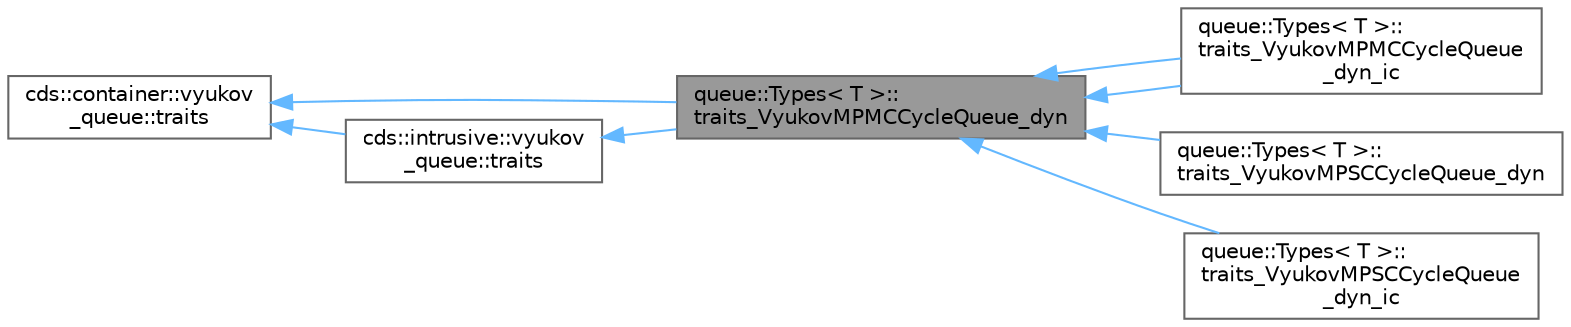 digraph "queue::Types&lt; T &gt;::traits_VyukovMPMCCycleQueue_dyn"
{
 // LATEX_PDF_SIZE
  bgcolor="transparent";
  edge [fontname=Helvetica,fontsize=10,labelfontname=Helvetica,labelfontsize=10];
  node [fontname=Helvetica,fontsize=10,shape=box,height=0.2,width=0.4];
  rankdir="LR";
  Node1 [id="Node000001",label="queue::Types\< T \>::\ltraits_VyukovMPMCCycleQueue_dyn",height=0.2,width=0.4,color="gray40", fillcolor="grey60", style="filled", fontcolor="black",tooltip=" "];
  Node2 -> Node1 [id="edge1_Node000001_Node000002",dir="back",color="steelblue1",style="solid",tooltip=" "];
  Node2 [id="Node000002",label="cds::intrusive::vyukov\l_queue::traits",height=0.2,width=0.4,color="gray40", fillcolor="white", style="filled",URL="$structcds_1_1intrusive_1_1vyukov__queue_1_1traits.html",tooltip="VyukovMPMCCycleQueue traits"];
  Node3 -> Node2 [id="edge2_Node000002_Node000003",dir="back",color="steelblue1",style="solid",tooltip=" "];
  Node3 [id="Node000003",label="cds::container::vyukov\l_queue::traits",height=0.2,width=0.4,color="gray40", fillcolor="white", style="filled",URL="$structcds_1_1container_1_1vyukov__queue_1_1traits.html",tooltip="VyukovMPMCCycleQueue default traits"];
  Node3 -> Node1 [id="edge3_Node000001_Node000003",dir="back",color="steelblue1",style="solid",tooltip=" "];
  Node1 -> Node4 [id="edge4_Node000001_Node000004",dir="back",color="steelblue1",style="solid",tooltip=" "];
  Node4 [id="Node000004",label="queue::Types\< T \>::\ltraits_VyukovMPMCCycleQueue\l_dyn_ic",height=0.2,width=0.4,color="gray40", fillcolor="white", style="filled",URL="$structqueue_1_1_types_1_1traits___vyukov_m_p_m_c_cycle_queue__dyn__ic.html",tooltip=" "];
  Node1 -> Node4 [id="edge5_Node000001_Node000004",dir="back",color="steelblue1",style="solid",tooltip=" "];
  Node1 -> Node5 [id="edge6_Node000001_Node000005",dir="back",color="steelblue1",style="solid",tooltip=" "];
  Node5 [id="Node000005",label="queue::Types\< T \>::\ltraits_VyukovMPSCCycleQueue_dyn",height=0.2,width=0.4,color="gray40", fillcolor="white", style="filled",URL="$structqueue_1_1_types_1_1traits___vyukov_m_p_s_c_cycle_queue__dyn.html",tooltip=" "];
  Node1 -> Node6 [id="edge7_Node000001_Node000006",dir="back",color="steelblue1",style="solid",tooltip=" "];
  Node6 [id="Node000006",label="queue::Types\< T \>::\ltraits_VyukovMPSCCycleQueue\l_dyn_ic",height=0.2,width=0.4,color="gray40", fillcolor="white", style="filled",URL="$structqueue_1_1_types_1_1traits___vyukov_m_p_s_c_cycle_queue__dyn__ic.html",tooltip=" "];
}
